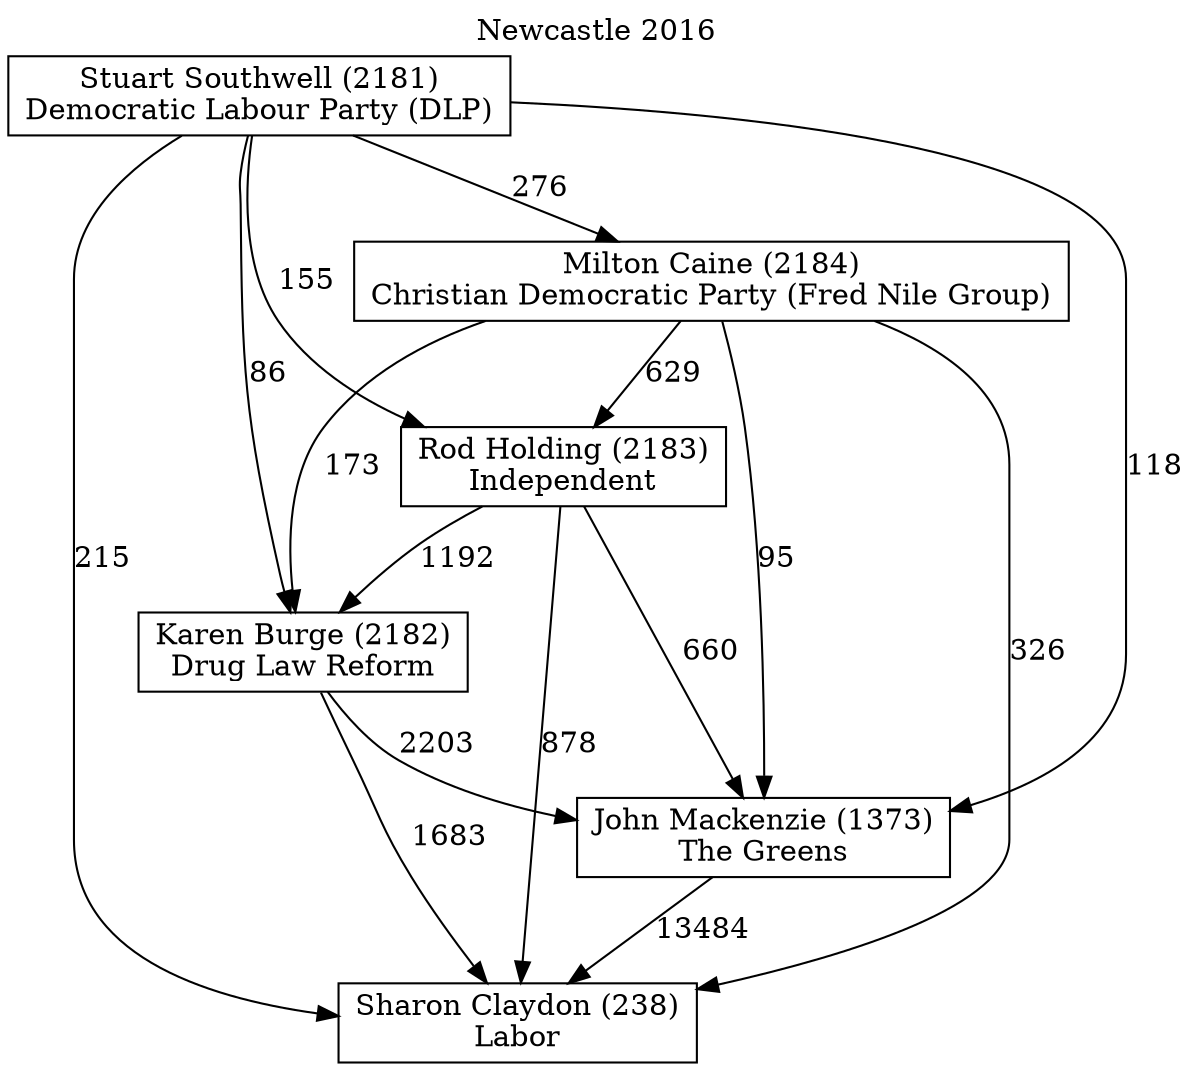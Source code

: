 // House preference flow
digraph "Sharon Claydon (238)_Newcastle_2016" {
	graph [label="Newcastle 2016" labelloc=t mclimit=10]
	node [shape=box]
	"Sharon Claydon (238)" [label="Sharon Claydon (238)
Labor"]
	"John Mackenzie (1373)" [label="John Mackenzie (1373)
The Greens"]
	"Karen Burge (2182)" [label="Karen Burge (2182)
Drug Law Reform"]
	"Rod Holding (2183)" [label="Rod Holding (2183)
Independent"]
	"Milton Caine (2184)" [label="Milton Caine (2184)
Christian Democratic Party (Fred Nile Group)"]
	"Stuart Southwell (2181)" [label="Stuart Southwell (2181)
Democratic Labour Party (DLP)"]
	"John Mackenzie (1373)" -> "Sharon Claydon (238)" [label=13484]
	"Karen Burge (2182)" -> "John Mackenzie (1373)" [label=2203]
	"Rod Holding (2183)" -> "Karen Burge (2182)" [label=1192]
	"Milton Caine (2184)" -> "Rod Holding (2183)" [label=629]
	"Stuart Southwell (2181)" -> "Milton Caine (2184)" [label=276]
	"Karen Burge (2182)" -> "Sharon Claydon (238)" [label=1683]
	"Rod Holding (2183)" -> "Sharon Claydon (238)" [label=878]
	"Milton Caine (2184)" -> "Sharon Claydon (238)" [label=326]
	"Stuart Southwell (2181)" -> "Sharon Claydon (238)" [label=215]
	"Stuart Southwell (2181)" -> "Rod Holding (2183)" [label=155]
	"Milton Caine (2184)" -> "Karen Burge (2182)" [label=173]
	"Stuart Southwell (2181)" -> "Karen Burge (2182)" [label=86]
	"Rod Holding (2183)" -> "John Mackenzie (1373)" [label=660]
	"Milton Caine (2184)" -> "John Mackenzie (1373)" [label=95]
	"Stuart Southwell (2181)" -> "John Mackenzie (1373)" [label=118]
}
